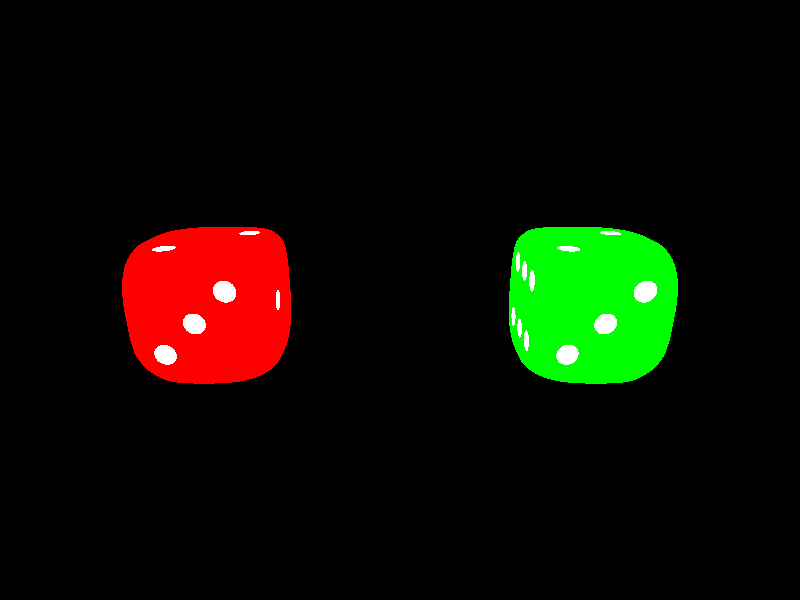 #version 3.7; // 3.7

// Dice definition taken from 
// https://commons.wikimedia.org/wiki/User:Ed_g2s/Dice.pov

#declare DiceColor = color red 1 green .95 blue .65;
#declare DotColor = color red .1 green .1 blue .1;


#declare DiceBody = intersection {
	box { <-1, -1, -1>, <1, 1, 1> scale 0.5 }
	superellipsoid { <0.7, 0.7>  scale 0.63 }
}

#declare Middle = sphere { <0, 0.6, 0>, 0.13 }

#declare Corners1 = union {
	sphere { <-.25, .6, -.25>, 0.13 }
	sphere { <.25, .6, .25>, 0.13 }
}

#declare Corners2 = union {
	sphere { <-.25, .6, .25>, 0.13 }
	sphere { <.25, .6, -.25>, 0.13 }
}

#declare Middles = union {
	sphere { <-.25, .6, 0>, 0.13 }
	sphere { <.25, .6, 0>, 0.13 }
}

#declare One = Middle

#declare Two = Corners1

#declare Three = union {
	object { Middle }
	object { Corners1 }
}

#declare Four = union {
	object { Corners1 }
	object { Corners2 }
}

#declare Five = union {
	object { Four }
	object { One }
}

#declare Six = union {
	object { Corners1 }
	object { Corners2 }
	object { Middles }
}

#declare DiceInterior = interior { ior 1.5 }
#declare DiceFinish = finish { phong 0.1 specular 0.5 ambient 0.4 }

#macro Dice(Color)
difference {
	object {
		DiceBody
		pigment { color Color }
		interior { DiceInterior }
		finish { DiceFinish }
	}
	union {
		object { One rotate -90*z }
		object { Two }
		object { Three rotate -90*x }
		object { Four rotate 90*x }
		object { Five rotate 180*x }
		object { Six rotate 90*z }
		pigment { White }
		finish { ambient 0.5 roughness 0.5 }

	}
	bounded_by { box { <-0.52, -0.52, -0.52>, <0.52, 0.52, 0.52> } }
}
#end

global_settings{
  assumed_gamma 1.0
}

#default { 
  finish { 
    ambient 0.1 
    diffuse 0.9 
  }
}

#include "colors.inc"
#include "textures.inc"

// camera ----------------------------------
camera {
  location  <0.0,  3.0, -8.0>
  look_at   <0.0,  0.0,  0.0>
  right x*image_width/image_height
  angle 75 
}

// sun -------------------------------------
light_source{
  <0.85, 1.8, 0>*10
  color White
}

object {
  object {
    Dice(color rgb <1, 0, 0>)
    scale 2

#if (clock < 1.0)
    rotate 90 * clock * x
#else
    rotate 90 * x
    rotate 90 * (clock - 1) * y
#end
  }
  
  translate -3*x
}

object {
  object {
    Dice(color rgb <0, 1, 0>)
    scale 2

#if (clock < 1.0)
    rotate 90 * clock * y
#else
    rotate 90 * y
    rotate 90 * (clock - 1) * x
#end
  }
  
  translate 3*x
}
